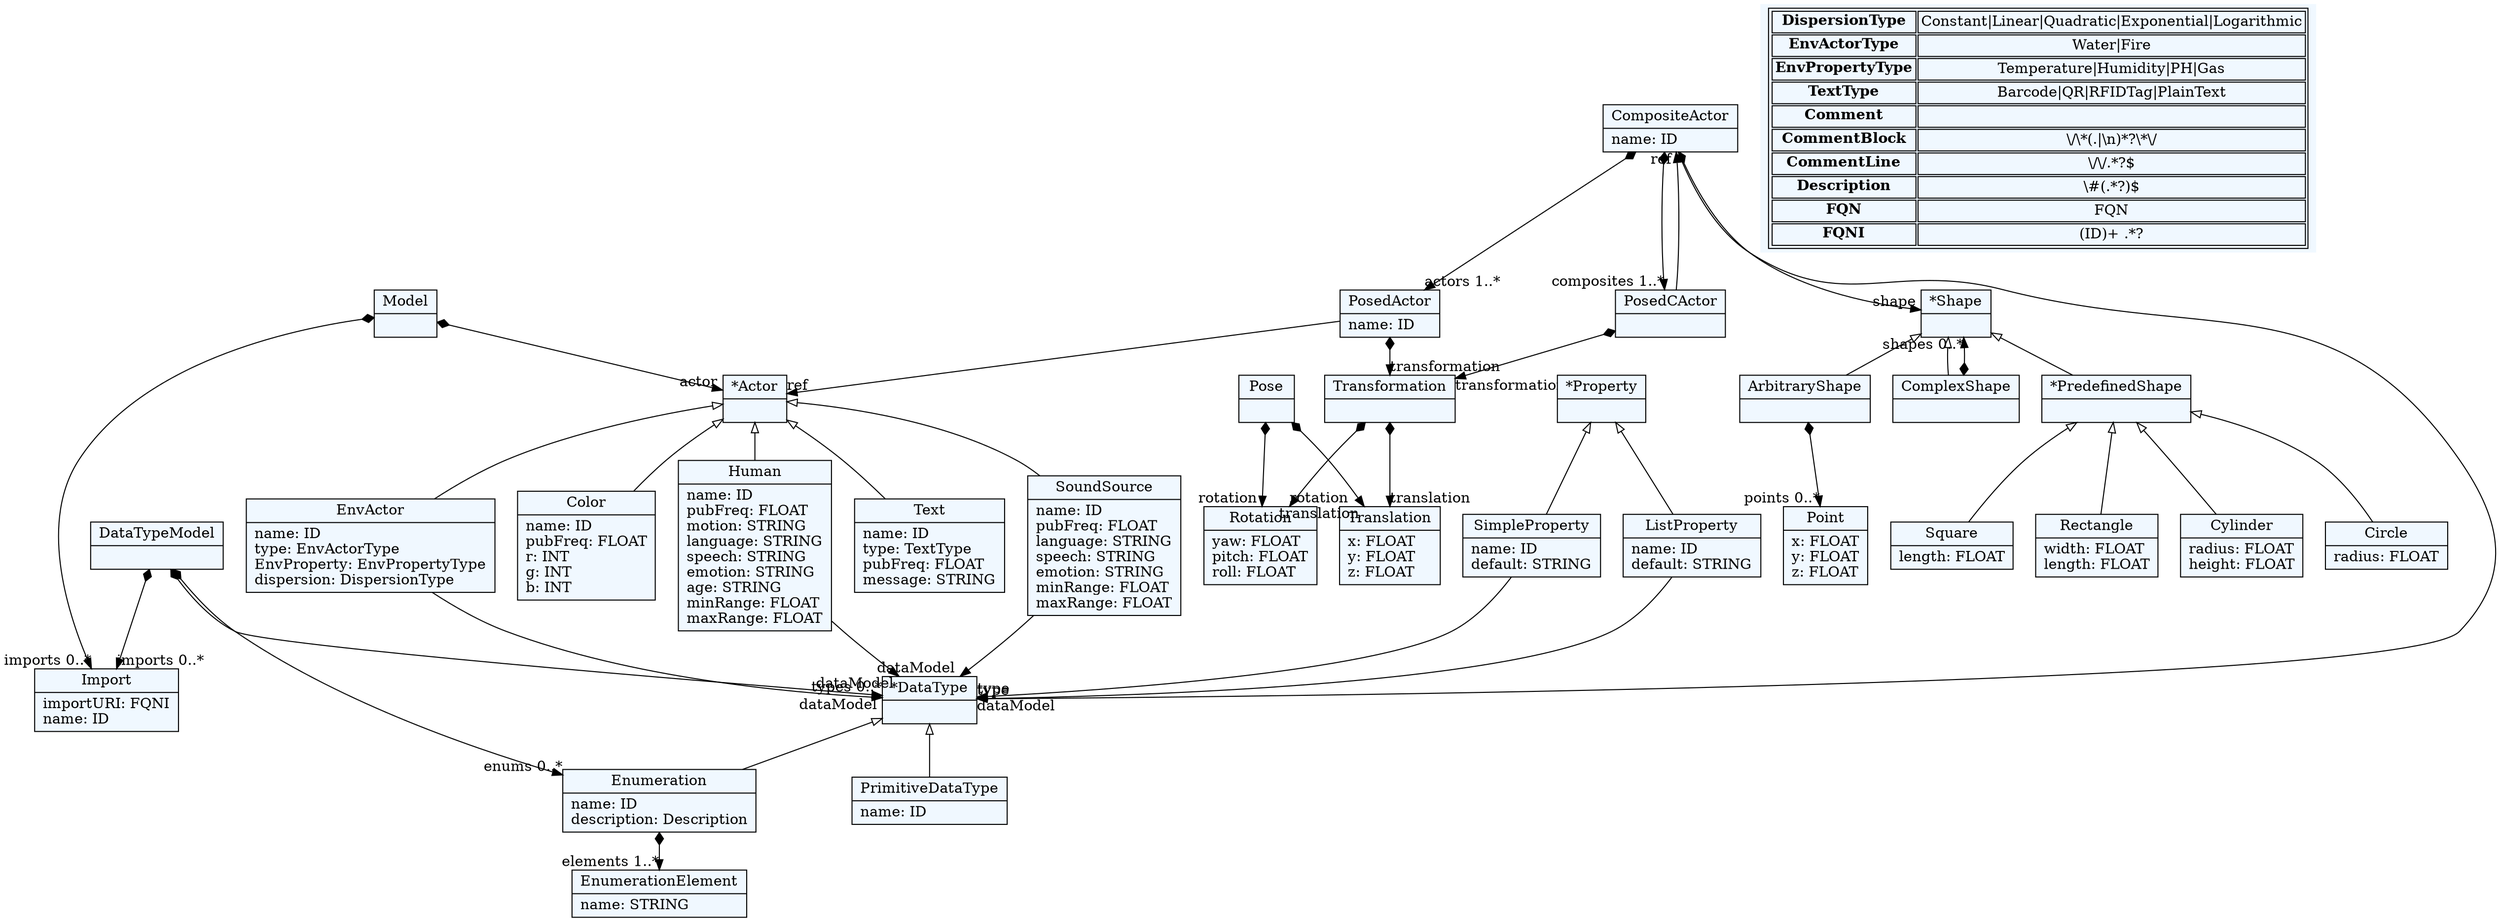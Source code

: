 
    digraph textX {
    fontname = "Bitstream Vera Sans"
    fontsize = 8
    node[
        shape=record,
        style=filled,
        fillcolor=aliceblue
    ]
    nodesep = 0.3
    edge[dir=black,arrowtail=empty]


1629095122592[ label="{Model|}"]

1629094923776[ label="{CompositeActor|name: ID\l}"]

1629094935200[ label="{PosedActor|name: ID\l}"]

1629095202208[ label="{PosedCActor|}"]

1629095203744[ label="{*Actor|}"]

1629095202592[ label="{SoundSource|name: ID\lpubFreq: FLOAT\llanguage: STRING\lspeech: STRING\lemotion: STRING\lminRange: FLOAT\lmaxRange: FLOAT\l}"]

1629095204320[ label="{Color|name: ID\lpubFreq: FLOAT\lr: INT\lg: INT\lb: INT\l}"]

1629095206432[ label="{Text|name: ID\ltype: TextType\lpubFreq: FLOAT\lmessage: STRING\l}"]

1629095320448[ label="{EnvActor|name: ID\ltype: EnvActorType\lEnvProperty: EnvPropertyType\ldispersion: DispersionType\l}"]

1629094923056[ label="{Human|name: ID\lpubFreq: FLOAT\lmotion: STRING\llanguage: STRING\lspeech: STRING\lemotion: STRING\lage: STRING\lminRange: FLOAT\lmaxRange: FLOAT\l}"]

1629095318672[ label="{DataTypeModel|}"]

1629095318768[ label="{*DataType|}"]

1629095318912[ label="{*Property|}"]

1629095319440[ label="{SimpleProperty|name: ID\ldefault: STRING\l}"]

1629095320064[ label="{ListProperty|name: ID\ldefault: STRING\l}"]

1629095320592[ label="{Enumeration|name: ID\ldescription: Description\l}"]

1629095319680[ label="{EnumerationElement|name: STRING\l}"]

1629095320784[ label="{PrimitiveDataType|name: ID\l}"]

1629095321312[ label="{Import|importURI: FQNI\lname: ID\l}"]

1629095321696[ label="{Point|x: FLOAT\ly: FLOAT\lz: FLOAT\l}"]

1629095321792[ label="{Translation|x: FLOAT\ly: FLOAT\lz: FLOAT\l}"]

1629095321888[ label="{Rotation|yaw: FLOAT\lpitch: FLOAT\lroll: FLOAT\l}"]

1629095321984[ label="{Transformation|}"]

1629095322080[ label="{Pose|}"]

1629095322176[ label="{*Shape|}"]

1629095322272[ label="{ComplexShape|}"]

1629095322368[ label="{*PredefinedShape|}"]

1629095322464[ label="{Circle|radius: FLOAT\l}"]

1629095119328[ label="{Square|length: FLOAT\l}"]

1629095322608[ label="{Rectangle|width: FLOAT\llength: FLOAT\l}"]

1629062553504[ label="{Cylinder|radius: FLOAT\lheight: FLOAT\l}"]

1629095322752[ label="{ArbitraryShape|}"]



1629095122592 -> 1629095321312[arrowtail=diamond, dir=both, headlabel="imports 0..*"]
1629095122592 -> 1629095203744[arrowtail=diamond, dir=both, headlabel="actor "]
1629094923776 -> 1629095322176[arrowtail=diamond, dir=both, headlabel="shape "]
1629094923776 -> 1629094935200[arrowtail=diamond, dir=both, headlabel="actors 1..*"]
1629094923776 -> 1629095202208[arrowtail=diamond, dir=both, headlabel="composites 1..*"]
1629094923776 -> 1629095318768[headlabel="dataModel "]
1629094935200 -> 1629095203744[headlabel="ref "]
1629094935200 -> 1629095321984[arrowtail=diamond, dir=both, headlabel="transformation "]
1629095202208 -> 1629094923776[headlabel="ref "]
1629095202208 -> 1629095321984[arrowtail=diamond, dir=both, headlabel="transformation "]
1629095203744 -> 1629095202592 [dir=back]
1629095203744 -> 1629095204320 [dir=back]
1629095203744 -> 1629095206432 [dir=back]
1629095203744 -> 1629095320448 [dir=back]
1629095203744 -> 1629094923056 [dir=back]
1629095202592 -> 1629095318768[headlabel="dataModel "]
1629095320448 -> 1629095318768[headlabel="dataModel "]
1629094923056 -> 1629095318768[headlabel="dataModel "]
1629095318672 -> 1629095321312[arrowtail=diamond, dir=both, headlabel="imports 0..*"]
1629095318672 -> 1629095318768[arrowtail=diamond, dir=both, headlabel="types 0..*"]
1629095318672 -> 1629095320592[arrowtail=diamond, dir=both, headlabel="enums 0..*"]
1629095318768 -> 1629095320784 [dir=back]
1629095318768 -> 1629095320592 [dir=back]
1629095318912 -> 1629095320064 [dir=back]
1629095318912 -> 1629095319440 [dir=back]
1629095319440 -> 1629095318768[headlabel="type "]
1629095320064 -> 1629095318768[headlabel="type "]
1629095320592 -> 1629095319680[arrowtail=diamond, dir=both, headlabel="elements 1..*"]
1629095321984 -> 1629095321792[arrowtail=diamond, dir=both, headlabel="translation "]
1629095321984 -> 1629095321888[arrowtail=diamond, dir=both, headlabel="rotation "]
1629095322080 -> 1629095321792[arrowtail=diamond, dir=both, headlabel="translation "]
1629095322080 -> 1629095321888[arrowtail=diamond, dir=both, headlabel="rotation "]
1629095322176 -> 1629095322368 [dir=back]
1629095322176 -> 1629095322752 [dir=back]
1629095322176 -> 1629095322272 [dir=back]
1629095322272 -> 1629095322176[arrowtail=diamond, dir=both, headlabel="shapes 0..*"]
1629095322368 -> 1629095322464 [dir=back]
1629095322368 -> 1629095119328 [dir=back]
1629095322368 -> 1629095322608 [dir=back]
1629095322368 -> 1629062553504 [dir=back]
1629095322752 -> 1629095321696[arrowtail=diamond, dir=both, headlabel="points 0..*"]
match_rules [ shape=plaintext, label=< <table>
	<tr>
		<td><b>DispersionType</b></td><td>Constant|Linear|Quadratic|Exponential|Logarithmic</td>
	</tr>
	<tr>
		<td><b>EnvActorType</b></td><td>Water|Fire</td>
	</tr>
	<tr>
		<td><b>EnvPropertyType</b></td><td>Temperature|Humidity|PH|Gas</td>
	</tr>
	<tr>
		<td><b>TextType</b></td><td>Barcode|QR|RFIDTag|PlainText</td>
	</tr>
	<tr>
		<td><b>Comment</b></td><td></td>
	</tr>
	<tr>
		<td><b>CommentBlock</b></td><td>\/\*(.|\n)*?\*\/</td>
	</tr>
	<tr>
		<td><b>CommentLine</b></td><td>\/\/.*?$</td>
	</tr>
	<tr>
		<td><b>Description</b></td><td>\#(.*?)$</td>
	</tr>
	<tr>
		<td><b>FQN</b></td><td>FQN</td>
	</tr>
	<tr>
		<td><b>FQNI</b></td><td>(ID)+ .*?</td>
	</tr>
</table> >]


}
